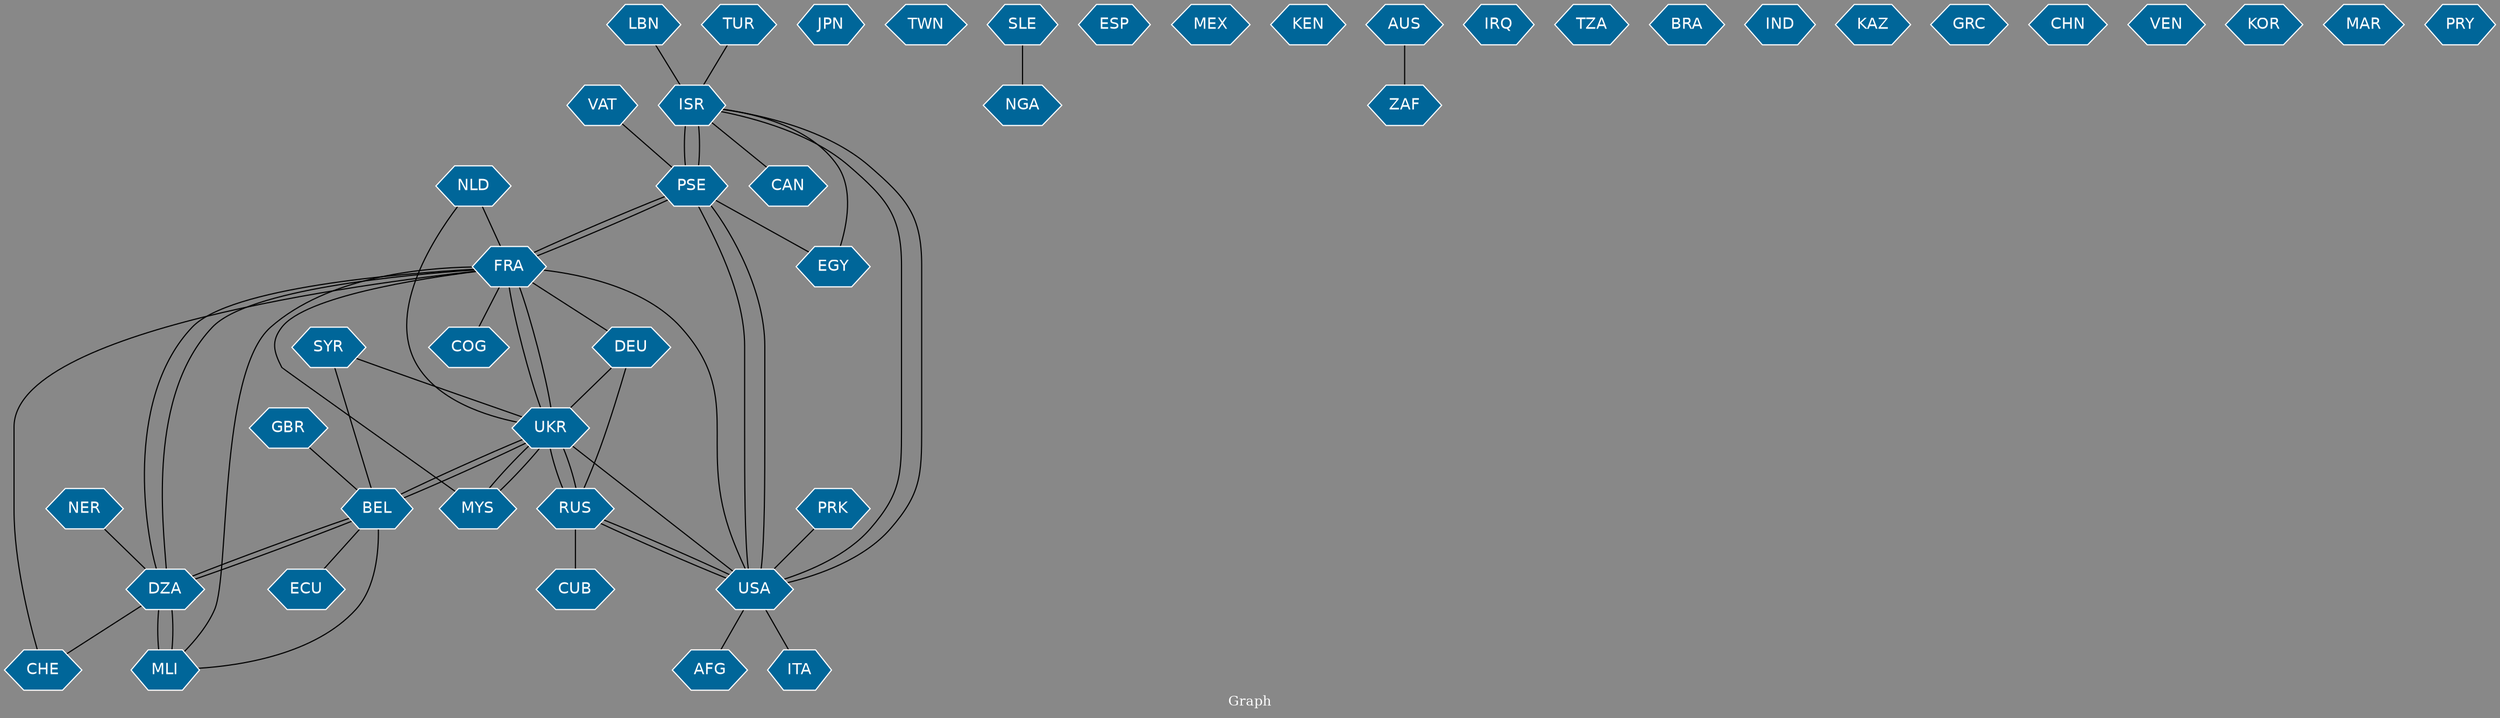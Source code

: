 // Countries together in item graph
graph {
	graph [bgcolor="#888888" fontcolor=white fontsize=12 label="Graph" outputorder=edgesfirst overlap=prism]
	node [color=white fillcolor="#006699" fontcolor=white fontname=Helvetica shape=hexagon style=filled]
	edge [arrowhead=open color=black fontcolor=white fontname=Courier fontsize=12]
		ISR [label=ISR]
		PSE [label=PSE]
		JPN [label=JPN]
		FRA [label=FRA]
		SYR [label=SYR]
		UKR [label=UKR]
		DEU [label=DEU]
		RUS [label=RUS]
		TWN [label=TWN]
		USA [label=USA]
		MYS [label=MYS]
		BEL [label=BEL]
		AFG [label=AFG]
		SLE [label=SLE]
		NGA [label=NGA]
		DZA [label=DZA]
		MLI [label=MLI]
		ESP [label=ESP]
		MEX [label=MEX]
		EGY [label=EGY]
		NER [label=NER]
		KEN [label=KEN]
		ZAF [label=ZAF]
		GBR [label=GBR]
		NLD [label=NLD]
		LBN [label=LBN]
		CUB [label=CUB]
		CAN [label=CAN]
		IRQ [label=IRQ]
		ITA [label=ITA]
		TZA [label=TZA]
		VAT [label=VAT]
		BRA [label=BRA]
		IND [label=IND]
		KAZ [label=KAZ]
		GRC [label=GRC]
		AUS [label=AUS]
		ECU [label=ECU]
		CHN [label=CHN]
		VEN [label=VEN]
		KOR [label=KOR]
		PRK [label=PRK]
		CHE [label=CHE]
		MAR [label=MAR]
		TUR [label=TUR]
		PRY [label=PRY]
		COG [label=COG]
			USA -- ISR [weight=2]
			FRA -- USA [weight=1]
			SYR -- BEL [weight=1]
			DEU -- UKR [weight=1]
			PSE -- FRA [weight=2]
			ISR -- PSE [weight=20]
			USA -- AFG [weight=1]
			UKR -- RUS [weight=3]
			MLI -- FRA [weight=1]
			MLI -- DZA [weight=1]
			DZA -- CHE [weight=1]
			UKR -- FRA [weight=1]
			FRA -- CHE [weight=1]
			PRK -- USA [weight=2]
			TUR -- ISR [weight=1]
			BEL -- ECU [weight=1]
			LBN -- ISR [weight=1]
			ISR -- CAN [weight=1]
			FRA -- DEU [weight=1]
			FRA -- DZA [weight=3]
			DEU -- RUS [weight=1]
			SYR -- UKR [weight=1]
			NLD -- UKR [weight=1]
			FRA -- UKR [weight=2]
			VAT -- PSE [weight=1]
			PSE -- EGY [weight=2]
			SLE -- NGA [weight=1]
			RUS -- USA [weight=1]
			BEL -- DZA [weight=1]
			UKR -- USA [weight=1]
			RUS -- UKR [weight=2]
			PSE -- USA [weight=2]
			AUS -- ZAF [weight=1]
			PSE -- ISR [weight=26]
			FRA -- PSE [weight=3]
			BEL -- MLI [weight=2]
			USA -- ITA [weight=1]
			MYS -- FRA [weight=1]
			UKR -- BEL [weight=3]
			ISR -- USA [weight=2]
			ISR -- EGY [weight=1]
			MYS -- UKR [weight=1]
			NLD -- FRA [weight=1]
			USA -- RUS [weight=2]
			DZA -- FRA [weight=2]
			DZA -- BEL [weight=1]
			DZA -- MLI [weight=3]
			FRA -- COG [weight=1]
			GBR -- BEL [weight=1]
			BEL -- UKR [weight=2]
			NER -- DZA [weight=1]
			USA -- PSE [weight=2]
			RUS -- CUB [weight=1]
			UKR -- MYS [weight=1]
}